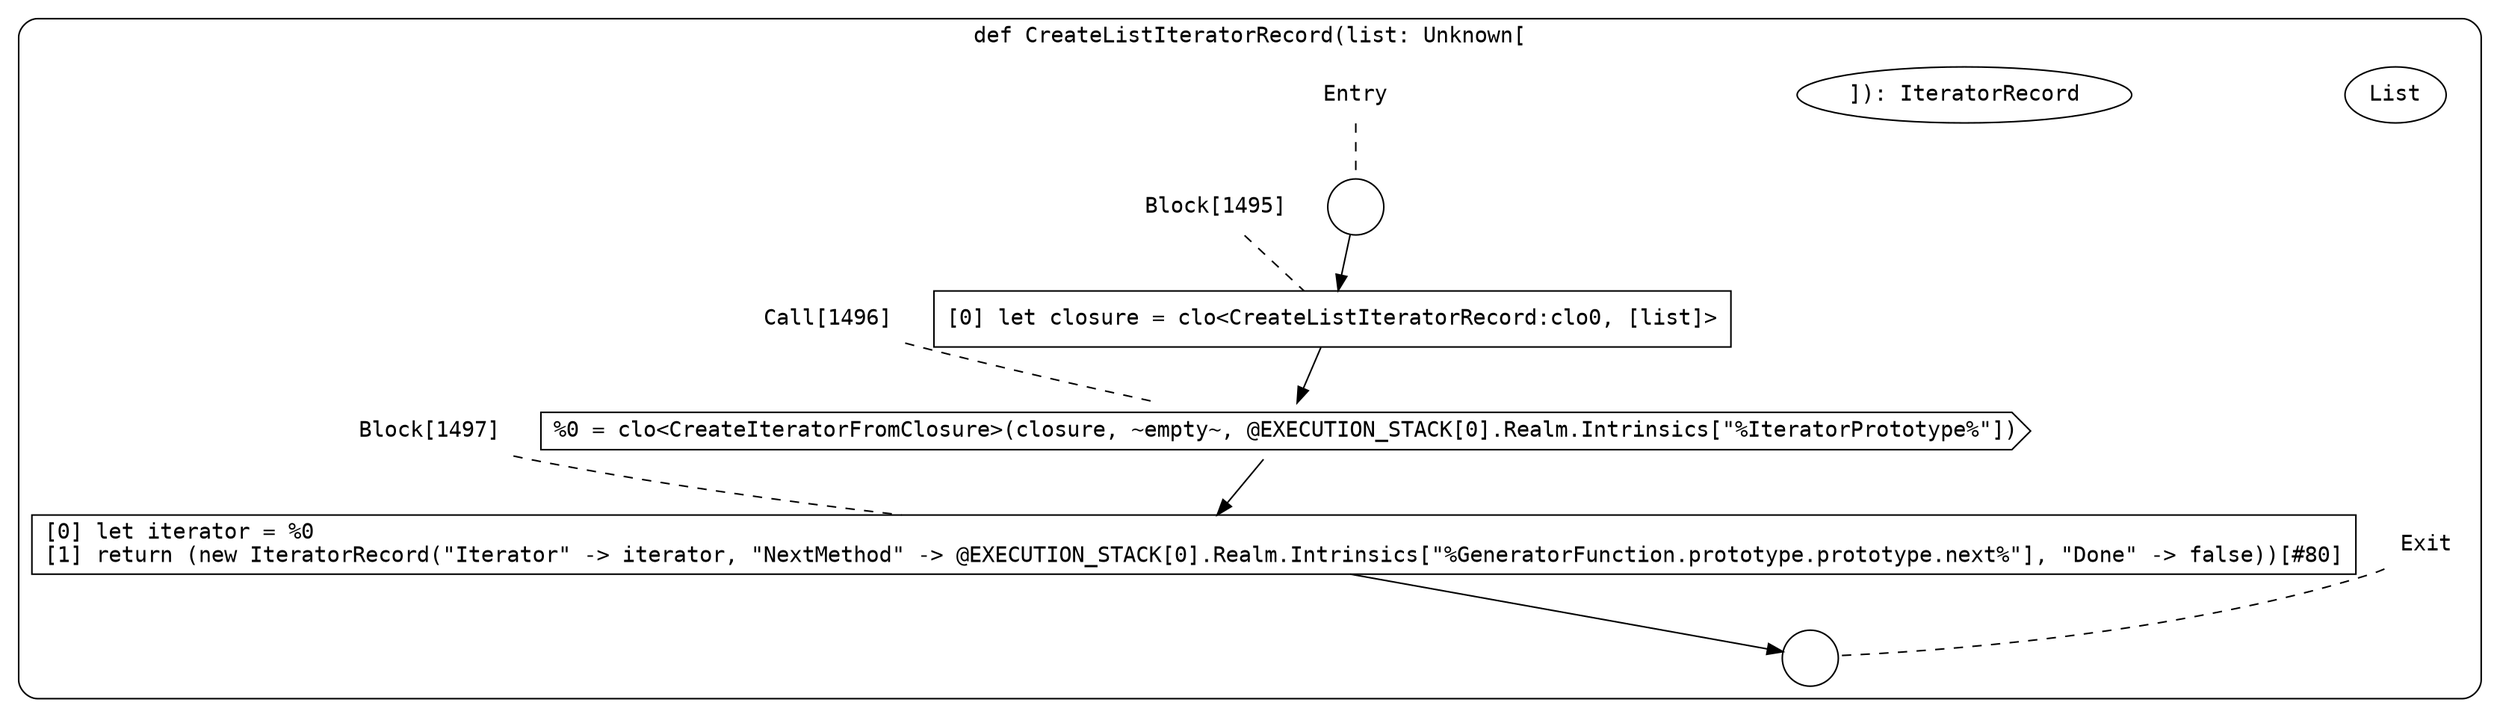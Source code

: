 digraph {
  graph [fontname = "Consolas"]
  node [fontname = "Consolas"]
  edge [fontname = "Consolas"]
  subgraph cluster171 {
    label = "def CreateListIteratorRecord(list: Unknown["List"]): IteratorRecord"
    style = rounded
    cluster171_entry_name [shape=none, label=<<font color="black">Entry</font>>]
    cluster171_entry_name -> cluster171_entry [arrowhead=none, color="black", style=dashed]
    cluster171_entry [shape=circle label=" " color="black" fillcolor="white" style=filled]
    cluster171_entry -> node1495 [color="black"]
    cluster171_exit_name [shape=none, label=<<font color="black">Exit</font>>]
    cluster171_exit_name -> cluster171_exit [arrowhead=none, color="black", style=dashed]
    cluster171_exit [shape=circle label=" " color="black" fillcolor="white" style=filled]
    node1495_name [shape=none, label=<<font color="black">Block[1495]</font>>]
    node1495_name -> node1495 [arrowhead=none, color="black", style=dashed]
    node1495 [shape=box, label=<<font color="black">[0] let closure = clo&lt;CreateListIteratorRecord:clo0, [list]&gt;<BR ALIGN="LEFT"/></font>> color="black" fillcolor="white", style=filled]
    node1495 -> node1496 [color="black"]
    node1496_name [shape=none, label=<<font color="black">Call[1496]</font>>]
    node1496_name -> node1496 [arrowhead=none, color="black", style=dashed]
    node1496 [shape=cds, label=<<font color="black">%0 = clo&lt;CreateIteratorFromClosure&gt;(closure, ~empty~, @EXECUTION_STACK[0].Realm.Intrinsics[&quot;%IteratorPrototype%&quot;])</font>> color="black" fillcolor="white", style=filled]
    node1496 -> node1497 [color="black"]
    node1497_name [shape=none, label=<<font color="black">Block[1497]</font>>]
    node1497_name -> node1497 [arrowhead=none, color="black", style=dashed]
    node1497 [shape=box, label=<<font color="black">[0] let iterator = %0<BR ALIGN="LEFT"/>[1] return (new IteratorRecord(&quot;Iterator&quot; -&gt; iterator, &quot;NextMethod&quot; -&gt; @EXECUTION_STACK[0].Realm.Intrinsics[&quot;%GeneratorFunction.prototype.prototype.next%&quot;], &quot;Done&quot; -&gt; false))[#80]<BR ALIGN="LEFT"/></font>> color="black" fillcolor="white", style=filled]
    node1497 -> cluster171_exit [color="black"]
  }
}